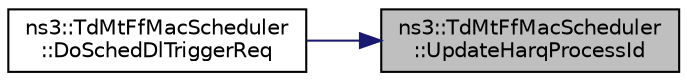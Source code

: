 digraph "ns3::TdMtFfMacScheduler::UpdateHarqProcessId"
{
 // LATEX_PDF_SIZE
  edge [fontname="Helvetica",fontsize="10",labelfontname="Helvetica",labelfontsize="10"];
  node [fontname="Helvetica",fontsize="10",shape=record];
  rankdir="RL";
  Node1 [label="ns3::TdMtFfMacScheduler\l::UpdateHarqProcessId",height=0.2,width=0.4,color="black", fillcolor="grey75", style="filled", fontcolor="black",tooltip="Update and return a new process Id for the RNTI specified."];
  Node1 -> Node2 [dir="back",color="midnightblue",fontsize="10",style="solid",fontname="Helvetica"];
  Node2 [label="ns3::TdMtFfMacScheduler\l::DoSchedDlTriggerReq",height=0.2,width=0.4,color="black", fillcolor="white", style="filled",URL="$classns3_1_1_td_mt_ff_mac_scheduler.html#a8e843571dc5fdfe5503df5a468af277c",tooltip="Sched DL trigger request."];
}
